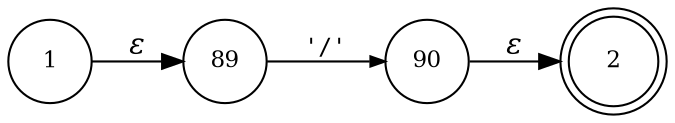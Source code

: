 digraph ATN {
rankdir=LR;
s2[fontsize=11, label="2", shape=doublecircle, fixedsize=true, width=.6];
s1[fontsize=11,label="1", shape=circle, fixedsize=true, width=.55, peripheries=1];
s89[fontsize=11,label="89", shape=circle, fixedsize=true, width=.55, peripheries=1];
s90[fontsize=11,label="90", shape=circle, fixedsize=true, width=.55, peripheries=1];
s1 -> s89 [fontname="Times-Italic", label="&epsilon;"];
s89 -> s90 [fontsize=11, fontname="Courier", arrowsize=.7, label = "'/'", arrowhead = normal];
s90 -> s2 [fontname="Times-Italic", label="&epsilon;"];
}